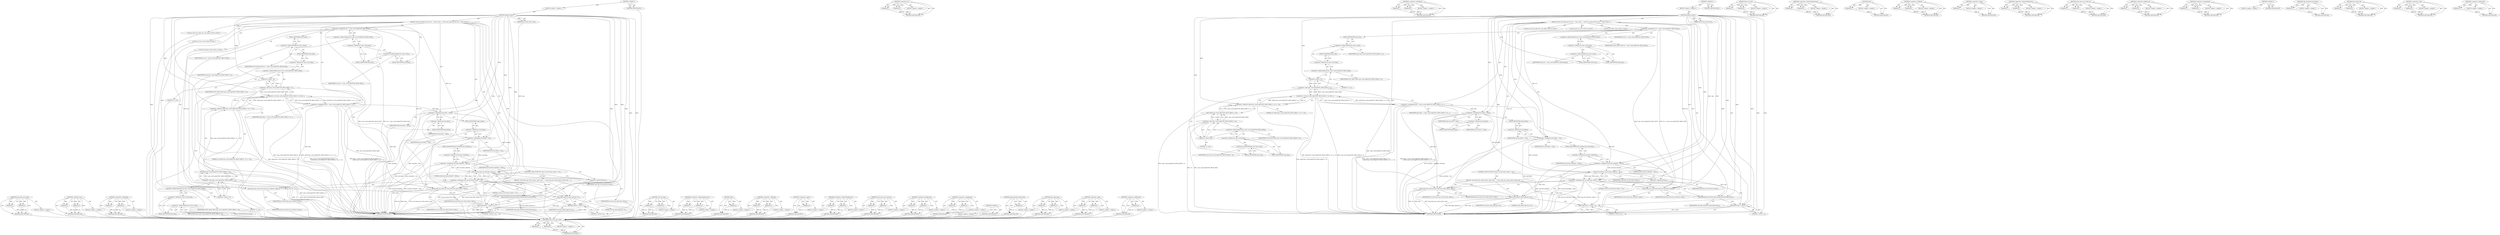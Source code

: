 digraph "&lt;operator&gt;.addressOf" {
vulnerable_183 [label=<(METHOD,trace_kvm_msr_write)>];
vulnerable_184 [label=<(PARAM,p1)>];
vulnerable_185 [label=<(PARAM,p2)>];
vulnerable_186 [label=<(BLOCK,&lt;empty&gt;,&lt;empty&gt;)>];
vulnerable_187 [label=<(METHOD_RETURN,ANY)>];
vulnerable_136 [label=<(METHOD,&lt;operator&gt;.or)>];
vulnerable_137 [label=<(PARAM,p1)>];
vulnerable_138 [label=<(PARAM,p2)>];
vulnerable_139 [label=<(BLOCK,&lt;empty&gt;,&lt;empty&gt;)>];
vulnerable_140 [label=<(METHOD_RETURN,ANY)>];
vulnerable_159 [label=<(METHOD,&lt;operator&gt;.notEquals)>];
vulnerable_160 [label=<(PARAM,p1)>];
vulnerable_161 [label=<(PARAM,p2)>];
vulnerable_162 [label=<(BLOCK,&lt;empty&gt;,&lt;empty&gt;)>];
vulnerable_163 [label=<(METHOD_RETURN,ANY)>];
vulnerable_6 [label=<(METHOD,&lt;global&gt;)<SUB>1</SUB>>];
vulnerable_7 [label=<(BLOCK,&lt;empty&gt;,&lt;empty&gt;)<SUB>1</SUB>>];
vulnerable_8 [label=<(METHOD,handle_wrmsr)<SUB>1</SUB>>];
vulnerable_9 [label=<(PARAM,struct kvm_vcpu *vcpu)<SUB>1</SUB>>];
vulnerable_10 [label=<(BLOCK,{
	struct msr_data msr;
	u32 ecx = vcpu-&gt;arch.r...,{
	struct msr_data msr;
	u32 ecx = vcpu-&gt;arch.r...)<SUB>2</SUB>>];
vulnerable_11 [label="<(LOCAL,struct msr_data msr: msr_data)<SUB>3</SUB>>"];
vulnerable_12 [label="<(LOCAL,u32 ecx: u32)<SUB>4</SUB>>"];
vulnerable_13 [label=<(&lt;operator&gt;.assignment,ecx = vcpu-&gt;arch.regs[VCPU_REGS_RCX])<SUB>4</SUB>>];
vulnerable_14 [label=<(IDENTIFIER,ecx,ecx = vcpu-&gt;arch.regs[VCPU_REGS_RCX])<SUB>4</SUB>>];
vulnerable_15 [label=<(&lt;operator&gt;.indirectIndexAccess,vcpu-&gt;arch.regs[VCPU_REGS_RCX])<SUB>4</SUB>>];
vulnerable_16 [label=<(&lt;operator&gt;.fieldAccess,vcpu-&gt;arch.regs)<SUB>4</SUB>>];
vulnerable_17 [label=<(&lt;operator&gt;.indirectFieldAccess,vcpu-&gt;arch)<SUB>4</SUB>>];
vulnerable_18 [label=<(IDENTIFIER,vcpu,ecx = vcpu-&gt;arch.regs[VCPU_REGS_RCX])<SUB>4</SUB>>];
vulnerable_19 [label=<(FIELD_IDENTIFIER,arch,arch)<SUB>4</SUB>>];
vulnerable_20 [label=<(FIELD_IDENTIFIER,regs,regs)<SUB>4</SUB>>];
vulnerable_21 [label=<(IDENTIFIER,VCPU_REGS_RCX,ecx = vcpu-&gt;arch.regs[VCPU_REGS_RCX])<SUB>4</SUB>>];
vulnerable_22 [label="<(LOCAL,u64 data: u64)<SUB>5</SUB>>"];
vulnerable_23 [label=<(&lt;operator&gt;.assignment,data = (vcpu-&gt;arch.regs[VCPU_REGS_RAX] &amp; -1u)
	...)<SUB>5</SUB>>];
vulnerable_24 [label=<(IDENTIFIER,data,data = (vcpu-&gt;arch.regs[VCPU_REGS_RAX] &amp; -1u)
	...)<SUB>5</SUB>>];
vulnerable_25 [label=<(&lt;operator&gt;.or,(vcpu-&gt;arch.regs[VCPU_REGS_RAX] &amp; -1u)
 ((u6...)<SUB>5</SUB>>];
vulnerable_26 [label=<(&lt;operator&gt;.and,vcpu-&gt;arch.regs[VCPU_REGS_RAX] &amp; -1u)<SUB>5</SUB>>];
vulnerable_27 [label=<(&lt;operator&gt;.indirectIndexAccess,vcpu-&gt;arch.regs[VCPU_REGS_RAX])<SUB>5</SUB>>];
vulnerable_28 [label=<(&lt;operator&gt;.fieldAccess,vcpu-&gt;arch.regs)<SUB>5</SUB>>];
vulnerable_29 [label=<(&lt;operator&gt;.indirectFieldAccess,vcpu-&gt;arch)<SUB>5</SUB>>];
vulnerable_30 [label=<(IDENTIFIER,vcpu,vcpu-&gt;arch.regs[VCPU_REGS_RAX] &amp; -1u)<SUB>5</SUB>>];
vulnerable_31 [label=<(FIELD_IDENTIFIER,arch,arch)<SUB>5</SUB>>];
vulnerable_32 [label=<(FIELD_IDENTIFIER,regs,regs)<SUB>5</SUB>>];
vulnerable_33 [label=<(IDENTIFIER,VCPU_REGS_RAX,vcpu-&gt;arch.regs[VCPU_REGS_RAX] &amp; -1u)<SUB>5</SUB>>];
vulnerable_34 [label=<(&lt;operator&gt;.minus,-1u)<SUB>5</SUB>>];
vulnerable_35 [label=<(LITERAL,1u,-1u)<SUB>5</SUB>>];
vulnerable_36 [label=<(&lt;operator&gt;.shiftLeft,(u64)(vcpu-&gt;arch.regs[VCPU_REGS_RDX] &amp; -1u) &lt;&lt; 32)<SUB>6</SUB>>];
vulnerable_37 [label=<(u64,(u64)(vcpu-&gt;arch.regs[VCPU_REGS_RDX] &amp; -1u))<SUB>6</SUB>>];
vulnerable_38 [label=<(&lt;operator&gt;.and,vcpu-&gt;arch.regs[VCPU_REGS_RDX] &amp; -1u)<SUB>6</SUB>>];
vulnerable_39 [label=<(&lt;operator&gt;.indirectIndexAccess,vcpu-&gt;arch.regs[VCPU_REGS_RDX])<SUB>6</SUB>>];
vulnerable_40 [label=<(&lt;operator&gt;.fieldAccess,vcpu-&gt;arch.regs)<SUB>6</SUB>>];
vulnerable_41 [label=<(&lt;operator&gt;.indirectFieldAccess,vcpu-&gt;arch)<SUB>6</SUB>>];
vulnerable_42 [label=<(IDENTIFIER,vcpu,vcpu-&gt;arch.regs[VCPU_REGS_RDX] &amp; -1u)<SUB>6</SUB>>];
vulnerable_43 [label=<(FIELD_IDENTIFIER,arch,arch)<SUB>6</SUB>>];
vulnerable_44 [label=<(FIELD_IDENTIFIER,regs,regs)<SUB>6</SUB>>];
vulnerable_45 [label=<(IDENTIFIER,VCPU_REGS_RDX,vcpu-&gt;arch.regs[VCPU_REGS_RDX] &amp; -1u)<SUB>6</SUB>>];
vulnerable_46 [label=<(&lt;operator&gt;.minus,-1u)<SUB>6</SUB>>];
vulnerable_47 [label=<(LITERAL,1u,-1u)<SUB>6</SUB>>];
vulnerable_48 [label=<(LITERAL,32,(u64)(vcpu-&gt;arch.regs[VCPU_REGS_RDX] &amp; -1u) &lt;&lt; 32)<SUB>6</SUB>>];
vulnerable_49 [label=<(&lt;operator&gt;.assignment,msr.data = data)<SUB>8</SUB>>];
vulnerable_50 [label=<(&lt;operator&gt;.fieldAccess,msr.data)<SUB>8</SUB>>];
vulnerable_51 [label=<(IDENTIFIER,msr,msr.data = data)<SUB>8</SUB>>];
vulnerable_52 [label=<(FIELD_IDENTIFIER,data,data)<SUB>8</SUB>>];
vulnerable_53 [label=<(IDENTIFIER,data,msr.data = data)<SUB>8</SUB>>];
vulnerable_54 [label=<(&lt;operator&gt;.assignment,msr.index = ecx)<SUB>9</SUB>>];
vulnerable_55 [label=<(&lt;operator&gt;.fieldAccess,msr.index)<SUB>9</SUB>>];
vulnerable_56 [label=<(IDENTIFIER,msr,msr.index = ecx)<SUB>9</SUB>>];
vulnerable_57 [label=<(FIELD_IDENTIFIER,index,index)<SUB>9</SUB>>];
vulnerable_58 [label=<(IDENTIFIER,ecx,msr.index = ecx)<SUB>9</SUB>>];
vulnerable_59 [label=<(&lt;operator&gt;.assignment,msr.host_initiated = false)<SUB>10</SUB>>];
vulnerable_60 [label=<(&lt;operator&gt;.fieldAccess,msr.host_initiated)<SUB>10</SUB>>];
vulnerable_61 [label=<(IDENTIFIER,msr,msr.host_initiated = false)<SUB>10</SUB>>];
vulnerable_62 [label=<(FIELD_IDENTIFIER,host_initiated,host_initiated)<SUB>10</SUB>>];
vulnerable_63 [label=<(LITERAL,false,msr.host_initiated = false)<SUB>10</SUB>>];
vulnerable_64 [label=<(CONTROL_STRUCTURE,IF,if (vmx_set_msr(vcpu, &amp;msr) != 0))<SUB>11</SUB>>];
vulnerable_65 [label=<(&lt;operator&gt;.notEquals,vmx_set_msr(vcpu, &amp;msr) != 0)<SUB>11</SUB>>];
vulnerable_66 [label=<(vmx_set_msr,vmx_set_msr(vcpu, &amp;msr))<SUB>11</SUB>>];
vulnerable_67 [label=<(IDENTIFIER,vcpu,vmx_set_msr(vcpu, &amp;msr))<SUB>11</SUB>>];
vulnerable_68 [label=<(&lt;operator&gt;.addressOf,&amp;msr)<SUB>11</SUB>>];
vulnerable_69 [label=<(IDENTIFIER,msr,vmx_set_msr(vcpu, &amp;msr))<SUB>11</SUB>>];
vulnerable_70 [label=<(LITERAL,0,vmx_set_msr(vcpu, &amp;msr) != 0)<SUB>11</SUB>>];
vulnerable_71 [label=<(BLOCK,{
 		trace_kvm_msr_write_ex(ecx, data);
 		kvm_...,{
 		trace_kvm_msr_write_ex(ecx, data);
 		kvm_...)<SUB>11</SUB>>];
vulnerable_72 [label=<(trace_kvm_msr_write_ex,trace_kvm_msr_write_ex(ecx, data))<SUB>12</SUB>>];
vulnerable_73 [label=<(IDENTIFIER,ecx,trace_kvm_msr_write_ex(ecx, data))<SUB>12</SUB>>];
vulnerable_74 [label=<(IDENTIFIER,data,trace_kvm_msr_write_ex(ecx, data))<SUB>12</SUB>>];
vulnerable_75 [label=<(kvm_inject_gp,kvm_inject_gp(vcpu, 0))<SUB>13</SUB>>];
vulnerable_76 [label=<(IDENTIFIER,vcpu,kvm_inject_gp(vcpu, 0))<SUB>13</SUB>>];
vulnerable_77 [label=<(LITERAL,0,kvm_inject_gp(vcpu, 0))<SUB>13</SUB>>];
vulnerable_78 [label=<(RETURN,return 1;,return 1;)<SUB>14</SUB>>];
vulnerable_79 [label=<(LITERAL,1,return 1;)<SUB>14</SUB>>];
vulnerable_80 [label=<(trace_kvm_msr_write,trace_kvm_msr_write(ecx, data))<SUB>17</SUB>>];
vulnerable_81 [label=<(IDENTIFIER,ecx,trace_kvm_msr_write(ecx, data))<SUB>17</SUB>>];
vulnerable_82 [label=<(IDENTIFIER,data,trace_kvm_msr_write(ecx, data))<SUB>17</SUB>>];
vulnerable_83 [label=<(skip_emulated_instruction,skip_emulated_instruction(vcpu))<SUB>18</SUB>>];
vulnerable_84 [label=<(IDENTIFIER,vcpu,skip_emulated_instruction(vcpu))<SUB>18</SUB>>];
vulnerable_85 [label=<(RETURN,return 1;,return 1;)<SUB>19</SUB>>];
vulnerable_86 [label=<(LITERAL,1,return 1;)<SUB>19</SUB>>];
vulnerable_87 [label=<(METHOD_RETURN,int)<SUB>1</SUB>>];
vulnerable_89 [label=<(METHOD_RETURN,ANY)<SUB>1</SUB>>];
vulnerable_164 [label=<(METHOD,vmx_set_msr)>];
vulnerable_165 [label=<(PARAM,p1)>];
vulnerable_166 [label=<(PARAM,p2)>];
vulnerable_167 [label=<(BLOCK,&lt;empty&gt;,&lt;empty&gt;)>];
vulnerable_168 [label=<(METHOD_RETURN,ANY)>];
vulnerable_121 [label=<(METHOD,&lt;operator&gt;.indirectIndexAccess)>];
vulnerable_122 [label=<(PARAM,p1)>];
vulnerable_123 [label=<(PARAM,p2)>];
vulnerable_124 [label=<(BLOCK,&lt;empty&gt;,&lt;empty&gt;)>];
vulnerable_125 [label=<(METHOD_RETURN,ANY)>];
vulnerable_155 [label=<(METHOD,u64)>];
vulnerable_156 [label=<(PARAM,p1)>];
vulnerable_157 [label=<(BLOCK,&lt;empty&gt;,&lt;empty&gt;)>];
vulnerable_158 [label=<(METHOD_RETURN,ANY)>];
vulnerable_150 [label=<(METHOD,&lt;operator&gt;.shiftLeft)>];
vulnerable_151 [label=<(PARAM,p1)>];
vulnerable_152 [label=<(PARAM,p2)>];
vulnerable_153 [label=<(BLOCK,&lt;empty&gt;,&lt;empty&gt;)>];
vulnerable_154 [label=<(METHOD_RETURN,ANY)>];
vulnerable_146 [label=<(METHOD,&lt;operator&gt;.minus)>];
vulnerable_147 [label=<(PARAM,p1)>];
vulnerable_148 [label=<(BLOCK,&lt;empty&gt;,&lt;empty&gt;)>];
vulnerable_149 [label=<(METHOD_RETURN,ANY)>];
vulnerable_131 [label=<(METHOD,&lt;operator&gt;.indirectFieldAccess)>];
vulnerable_132 [label=<(PARAM,p1)>];
vulnerable_133 [label=<(PARAM,p2)>];
vulnerable_134 [label=<(BLOCK,&lt;empty&gt;,&lt;empty&gt;)>];
vulnerable_135 [label=<(METHOD_RETURN,ANY)>];
vulnerable_173 [label=<(METHOD,trace_kvm_msr_write_ex)>];
vulnerable_174 [label=<(PARAM,p1)>];
vulnerable_175 [label=<(PARAM,p2)>];
vulnerable_176 [label=<(BLOCK,&lt;empty&gt;,&lt;empty&gt;)>];
vulnerable_177 [label=<(METHOD_RETURN,ANY)>];
vulnerable_126 [label=<(METHOD,&lt;operator&gt;.fieldAccess)>];
vulnerable_127 [label=<(PARAM,p1)>];
vulnerable_128 [label=<(PARAM,p2)>];
vulnerable_129 [label=<(BLOCK,&lt;empty&gt;,&lt;empty&gt;)>];
vulnerable_130 [label=<(METHOD_RETURN,ANY)>];
vulnerable_116 [label=<(METHOD,&lt;operator&gt;.assignment)>];
vulnerable_117 [label=<(PARAM,p1)>];
vulnerable_118 [label=<(PARAM,p2)>];
vulnerable_119 [label=<(BLOCK,&lt;empty&gt;,&lt;empty&gt;)>];
vulnerable_120 [label=<(METHOD_RETURN,ANY)>];
vulnerable_110 [label=<(METHOD,&lt;global&gt;)<SUB>1</SUB>>];
vulnerable_111 [label=<(BLOCK,&lt;empty&gt;,&lt;empty&gt;)>];
vulnerable_112 [label=<(METHOD_RETURN,ANY)>];
vulnerable_188 [label=<(METHOD,skip_emulated_instruction)>];
vulnerable_189 [label=<(PARAM,p1)>];
vulnerable_190 [label=<(BLOCK,&lt;empty&gt;,&lt;empty&gt;)>];
vulnerable_191 [label=<(METHOD_RETURN,ANY)>];
vulnerable_178 [label=<(METHOD,kvm_inject_gp)>];
vulnerable_179 [label=<(PARAM,p1)>];
vulnerable_180 [label=<(PARAM,p2)>];
vulnerable_181 [label=<(BLOCK,&lt;empty&gt;,&lt;empty&gt;)>];
vulnerable_182 [label=<(METHOD_RETURN,ANY)>];
vulnerable_141 [label=<(METHOD,&lt;operator&gt;.and)>];
vulnerable_142 [label=<(PARAM,p1)>];
vulnerable_143 [label=<(PARAM,p2)>];
vulnerable_144 [label=<(BLOCK,&lt;empty&gt;,&lt;empty&gt;)>];
vulnerable_145 [label=<(METHOD_RETURN,ANY)>];
vulnerable_169 [label=<(METHOD,&lt;operator&gt;.addressOf)>];
vulnerable_170 [label=<(PARAM,p1)>];
vulnerable_171 [label=<(BLOCK,&lt;empty&gt;,&lt;empty&gt;)>];
vulnerable_172 [label=<(METHOD_RETURN,ANY)>];
fixed_183 [label=<(METHOD,trace_kvm_msr_write)>];
fixed_184 [label=<(PARAM,p1)>];
fixed_185 [label=<(PARAM,p2)>];
fixed_186 [label=<(BLOCK,&lt;empty&gt;,&lt;empty&gt;)>];
fixed_187 [label=<(METHOD_RETURN,ANY)>];
fixed_136 [label=<(METHOD,&lt;operator&gt;.or)>];
fixed_137 [label=<(PARAM,p1)>];
fixed_138 [label=<(PARAM,p2)>];
fixed_139 [label=<(BLOCK,&lt;empty&gt;,&lt;empty&gt;)>];
fixed_140 [label=<(METHOD_RETURN,ANY)>];
fixed_159 [label=<(METHOD,&lt;operator&gt;.notEquals)>];
fixed_160 [label=<(PARAM,p1)>];
fixed_161 [label=<(PARAM,p2)>];
fixed_162 [label=<(BLOCK,&lt;empty&gt;,&lt;empty&gt;)>];
fixed_163 [label=<(METHOD_RETURN,ANY)>];
fixed_6 [label=<(METHOD,&lt;global&gt;)<SUB>1</SUB>>];
fixed_7 [label=<(BLOCK,&lt;empty&gt;,&lt;empty&gt;)<SUB>1</SUB>>];
fixed_8 [label=<(METHOD,handle_wrmsr)<SUB>1</SUB>>];
fixed_9 [label=<(PARAM,struct kvm_vcpu *vcpu)<SUB>1</SUB>>];
fixed_10 [label=<(BLOCK,{
	struct msr_data msr;
	u32 ecx = vcpu-&gt;arch.r...,{
	struct msr_data msr;
	u32 ecx = vcpu-&gt;arch.r...)<SUB>2</SUB>>];
fixed_11 [label="<(LOCAL,struct msr_data msr: msr_data)<SUB>3</SUB>>"];
fixed_12 [label="<(LOCAL,u32 ecx: u32)<SUB>4</SUB>>"];
fixed_13 [label=<(&lt;operator&gt;.assignment,ecx = vcpu-&gt;arch.regs[VCPU_REGS_RCX])<SUB>4</SUB>>];
fixed_14 [label=<(IDENTIFIER,ecx,ecx = vcpu-&gt;arch.regs[VCPU_REGS_RCX])<SUB>4</SUB>>];
fixed_15 [label=<(&lt;operator&gt;.indirectIndexAccess,vcpu-&gt;arch.regs[VCPU_REGS_RCX])<SUB>4</SUB>>];
fixed_16 [label=<(&lt;operator&gt;.fieldAccess,vcpu-&gt;arch.regs)<SUB>4</SUB>>];
fixed_17 [label=<(&lt;operator&gt;.indirectFieldAccess,vcpu-&gt;arch)<SUB>4</SUB>>];
fixed_18 [label=<(IDENTIFIER,vcpu,ecx = vcpu-&gt;arch.regs[VCPU_REGS_RCX])<SUB>4</SUB>>];
fixed_19 [label=<(FIELD_IDENTIFIER,arch,arch)<SUB>4</SUB>>];
fixed_20 [label=<(FIELD_IDENTIFIER,regs,regs)<SUB>4</SUB>>];
fixed_21 [label=<(IDENTIFIER,VCPU_REGS_RCX,ecx = vcpu-&gt;arch.regs[VCPU_REGS_RCX])<SUB>4</SUB>>];
fixed_22 [label="<(LOCAL,u64 data: u64)<SUB>5</SUB>>"];
fixed_23 [label=<(&lt;operator&gt;.assignment,data = (vcpu-&gt;arch.regs[VCPU_REGS_RAX] &amp; -1u)
	...)<SUB>5</SUB>>];
fixed_24 [label=<(IDENTIFIER,data,data = (vcpu-&gt;arch.regs[VCPU_REGS_RAX] &amp; -1u)
	...)<SUB>5</SUB>>];
fixed_25 [label=<(&lt;operator&gt;.or,(vcpu-&gt;arch.regs[VCPU_REGS_RAX] &amp; -1u)
 ((u6...)<SUB>5</SUB>>];
fixed_26 [label=<(&lt;operator&gt;.and,vcpu-&gt;arch.regs[VCPU_REGS_RAX] &amp; -1u)<SUB>5</SUB>>];
fixed_27 [label=<(&lt;operator&gt;.indirectIndexAccess,vcpu-&gt;arch.regs[VCPU_REGS_RAX])<SUB>5</SUB>>];
fixed_28 [label=<(&lt;operator&gt;.fieldAccess,vcpu-&gt;arch.regs)<SUB>5</SUB>>];
fixed_29 [label=<(&lt;operator&gt;.indirectFieldAccess,vcpu-&gt;arch)<SUB>5</SUB>>];
fixed_30 [label=<(IDENTIFIER,vcpu,vcpu-&gt;arch.regs[VCPU_REGS_RAX] &amp; -1u)<SUB>5</SUB>>];
fixed_31 [label=<(FIELD_IDENTIFIER,arch,arch)<SUB>5</SUB>>];
fixed_32 [label=<(FIELD_IDENTIFIER,regs,regs)<SUB>5</SUB>>];
fixed_33 [label=<(IDENTIFIER,VCPU_REGS_RAX,vcpu-&gt;arch.regs[VCPU_REGS_RAX] &amp; -1u)<SUB>5</SUB>>];
fixed_34 [label=<(&lt;operator&gt;.minus,-1u)<SUB>5</SUB>>];
fixed_35 [label=<(LITERAL,1u,-1u)<SUB>5</SUB>>];
fixed_36 [label=<(&lt;operator&gt;.shiftLeft,(u64)(vcpu-&gt;arch.regs[VCPU_REGS_RDX] &amp; -1u) &lt;&lt; 32)<SUB>6</SUB>>];
fixed_37 [label=<(u64,(u64)(vcpu-&gt;arch.regs[VCPU_REGS_RDX] &amp; -1u))<SUB>6</SUB>>];
fixed_38 [label=<(&lt;operator&gt;.and,vcpu-&gt;arch.regs[VCPU_REGS_RDX] &amp; -1u)<SUB>6</SUB>>];
fixed_39 [label=<(&lt;operator&gt;.indirectIndexAccess,vcpu-&gt;arch.regs[VCPU_REGS_RDX])<SUB>6</SUB>>];
fixed_40 [label=<(&lt;operator&gt;.fieldAccess,vcpu-&gt;arch.regs)<SUB>6</SUB>>];
fixed_41 [label=<(&lt;operator&gt;.indirectFieldAccess,vcpu-&gt;arch)<SUB>6</SUB>>];
fixed_42 [label=<(IDENTIFIER,vcpu,vcpu-&gt;arch.regs[VCPU_REGS_RDX] &amp; -1u)<SUB>6</SUB>>];
fixed_43 [label=<(FIELD_IDENTIFIER,arch,arch)<SUB>6</SUB>>];
fixed_44 [label=<(FIELD_IDENTIFIER,regs,regs)<SUB>6</SUB>>];
fixed_45 [label=<(IDENTIFIER,VCPU_REGS_RDX,vcpu-&gt;arch.regs[VCPU_REGS_RDX] &amp; -1u)<SUB>6</SUB>>];
fixed_46 [label=<(&lt;operator&gt;.minus,-1u)<SUB>6</SUB>>];
fixed_47 [label=<(LITERAL,1u,-1u)<SUB>6</SUB>>];
fixed_48 [label=<(LITERAL,32,(u64)(vcpu-&gt;arch.regs[VCPU_REGS_RDX] &amp; -1u) &lt;&lt; 32)<SUB>6</SUB>>];
fixed_49 [label=<(&lt;operator&gt;.assignment,msr.data = data)<SUB>8</SUB>>];
fixed_50 [label=<(&lt;operator&gt;.fieldAccess,msr.data)<SUB>8</SUB>>];
fixed_51 [label=<(IDENTIFIER,msr,msr.data = data)<SUB>8</SUB>>];
fixed_52 [label=<(FIELD_IDENTIFIER,data,data)<SUB>8</SUB>>];
fixed_53 [label=<(IDENTIFIER,data,msr.data = data)<SUB>8</SUB>>];
fixed_54 [label=<(&lt;operator&gt;.assignment,msr.index = ecx)<SUB>9</SUB>>];
fixed_55 [label=<(&lt;operator&gt;.fieldAccess,msr.index)<SUB>9</SUB>>];
fixed_56 [label=<(IDENTIFIER,msr,msr.index = ecx)<SUB>9</SUB>>];
fixed_57 [label=<(FIELD_IDENTIFIER,index,index)<SUB>9</SUB>>];
fixed_58 [label=<(IDENTIFIER,ecx,msr.index = ecx)<SUB>9</SUB>>];
fixed_59 [label=<(&lt;operator&gt;.assignment,msr.host_initiated = false)<SUB>10</SUB>>];
fixed_60 [label=<(&lt;operator&gt;.fieldAccess,msr.host_initiated)<SUB>10</SUB>>];
fixed_61 [label=<(IDENTIFIER,msr,msr.host_initiated = false)<SUB>10</SUB>>];
fixed_62 [label=<(FIELD_IDENTIFIER,host_initiated,host_initiated)<SUB>10</SUB>>];
fixed_63 [label=<(LITERAL,false,msr.host_initiated = false)<SUB>10</SUB>>];
fixed_64 [label=<(CONTROL_STRUCTURE,IF,if (kvm_set_msr(vcpu, &amp;msr) != 0))<SUB>11</SUB>>];
fixed_65 [label=<(&lt;operator&gt;.notEquals,kvm_set_msr(vcpu, &amp;msr) != 0)<SUB>11</SUB>>];
fixed_66 [label=<(kvm_set_msr,kvm_set_msr(vcpu, &amp;msr))<SUB>11</SUB>>];
fixed_67 [label=<(IDENTIFIER,vcpu,kvm_set_msr(vcpu, &amp;msr))<SUB>11</SUB>>];
fixed_68 [label=<(&lt;operator&gt;.addressOf,&amp;msr)<SUB>11</SUB>>];
fixed_69 [label=<(IDENTIFIER,msr,kvm_set_msr(vcpu, &amp;msr))<SUB>11</SUB>>];
fixed_70 [label=<(LITERAL,0,kvm_set_msr(vcpu, &amp;msr) != 0)<SUB>11</SUB>>];
fixed_71 [label=<(BLOCK,{
 		trace_kvm_msr_write_ex(ecx, data);
 		kvm_...,{
 		trace_kvm_msr_write_ex(ecx, data);
 		kvm_...)<SUB>11</SUB>>];
fixed_72 [label=<(trace_kvm_msr_write_ex,trace_kvm_msr_write_ex(ecx, data))<SUB>12</SUB>>];
fixed_73 [label=<(IDENTIFIER,ecx,trace_kvm_msr_write_ex(ecx, data))<SUB>12</SUB>>];
fixed_74 [label=<(IDENTIFIER,data,trace_kvm_msr_write_ex(ecx, data))<SUB>12</SUB>>];
fixed_75 [label=<(kvm_inject_gp,kvm_inject_gp(vcpu, 0))<SUB>13</SUB>>];
fixed_76 [label=<(IDENTIFIER,vcpu,kvm_inject_gp(vcpu, 0))<SUB>13</SUB>>];
fixed_77 [label=<(LITERAL,0,kvm_inject_gp(vcpu, 0))<SUB>13</SUB>>];
fixed_78 [label=<(RETURN,return 1;,return 1;)<SUB>14</SUB>>];
fixed_79 [label=<(LITERAL,1,return 1;)<SUB>14</SUB>>];
fixed_80 [label=<(trace_kvm_msr_write,trace_kvm_msr_write(ecx, data))<SUB>17</SUB>>];
fixed_81 [label=<(IDENTIFIER,ecx,trace_kvm_msr_write(ecx, data))<SUB>17</SUB>>];
fixed_82 [label=<(IDENTIFIER,data,trace_kvm_msr_write(ecx, data))<SUB>17</SUB>>];
fixed_83 [label=<(skip_emulated_instruction,skip_emulated_instruction(vcpu))<SUB>18</SUB>>];
fixed_84 [label=<(IDENTIFIER,vcpu,skip_emulated_instruction(vcpu))<SUB>18</SUB>>];
fixed_85 [label=<(RETURN,return 1;,return 1;)<SUB>19</SUB>>];
fixed_86 [label=<(LITERAL,1,return 1;)<SUB>19</SUB>>];
fixed_87 [label=<(METHOD_RETURN,int)<SUB>1</SUB>>];
fixed_89 [label=<(METHOD_RETURN,ANY)<SUB>1</SUB>>];
fixed_164 [label=<(METHOD,kvm_set_msr)>];
fixed_165 [label=<(PARAM,p1)>];
fixed_166 [label=<(PARAM,p2)>];
fixed_167 [label=<(BLOCK,&lt;empty&gt;,&lt;empty&gt;)>];
fixed_168 [label=<(METHOD_RETURN,ANY)>];
fixed_121 [label=<(METHOD,&lt;operator&gt;.indirectIndexAccess)>];
fixed_122 [label=<(PARAM,p1)>];
fixed_123 [label=<(PARAM,p2)>];
fixed_124 [label=<(BLOCK,&lt;empty&gt;,&lt;empty&gt;)>];
fixed_125 [label=<(METHOD_RETURN,ANY)>];
fixed_155 [label=<(METHOD,u64)>];
fixed_156 [label=<(PARAM,p1)>];
fixed_157 [label=<(BLOCK,&lt;empty&gt;,&lt;empty&gt;)>];
fixed_158 [label=<(METHOD_RETURN,ANY)>];
fixed_150 [label=<(METHOD,&lt;operator&gt;.shiftLeft)>];
fixed_151 [label=<(PARAM,p1)>];
fixed_152 [label=<(PARAM,p2)>];
fixed_153 [label=<(BLOCK,&lt;empty&gt;,&lt;empty&gt;)>];
fixed_154 [label=<(METHOD_RETURN,ANY)>];
fixed_146 [label=<(METHOD,&lt;operator&gt;.minus)>];
fixed_147 [label=<(PARAM,p1)>];
fixed_148 [label=<(BLOCK,&lt;empty&gt;,&lt;empty&gt;)>];
fixed_149 [label=<(METHOD_RETURN,ANY)>];
fixed_131 [label=<(METHOD,&lt;operator&gt;.indirectFieldAccess)>];
fixed_132 [label=<(PARAM,p1)>];
fixed_133 [label=<(PARAM,p2)>];
fixed_134 [label=<(BLOCK,&lt;empty&gt;,&lt;empty&gt;)>];
fixed_135 [label=<(METHOD_RETURN,ANY)>];
fixed_173 [label=<(METHOD,trace_kvm_msr_write_ex)>];
fixed_174 [label=<(PARAM,p1)>];
fixed_175 [label=<(PARAM,p2)>];
fixed_176 [label=<(BLOCK,&lt;empty&gt;,&lt;empty&gt;)>];
fixed_177 [label=<(METHOD_RETURN,ANY)>];
fixed_126 [label=<(METHOD,&lt;operator&gt;.fieldAccess)>];
fixed_127 [label=<(PARAM,p1)>];
fixed_128 [label=<(PARAM,p2)>];
fixed_129 [label=<(BLOCK,&lt;empty&gt;,&lt;empty&gt;)>];
fixed_130 [label=<(METHOD_RETURN,ANY)>];
fixed_116 [label=<(METHOD,&lt;operator&gt;.assignment)>];
fixed_117 [label=<(PARAM,p1)>];
fixed_118 [label=<(PARAM,p2)>];
fixed_119 [label=<(BLOCK,&lt;empty&gt;,&lt;empty&gt;)>];
fixed_120 [label=<(METHOD_RETURN,ANY)>];
fixed_110 [label=<(METHOD,&lt;global&gt;)<SUB>1</SUB>>];
fixed_111 [label=<(BLOCK,&lt;empty&gt;,&lt;empty&gt;)>];
fixed_112 [label=<(METHOD_RETURN,ANY)>];
fixed_188 [label=<(METHOD,skip_emulated_instruction)>];
fixed_189 [label=<(PARAM,p1)>];
fixed_190 [label=<(BLOCK,&lt;empty&gt;,&lt;empty&gt;)>];
fixed_191 [label=<(METHOD_RETURN,ANY)>];
fixed_178 [label=<(METHOD,kvm_inject_gp)>];
fixed_179 [label=<(PARAM,p1)>];
fixed_180 [label=<(PARAM,p2)>];
fixed_181 [label=<(BLOCK,&lt;empty&gt;,&lt;empty&gt;)>];
fixed_182 [label=<(METHOD_RETURN,ANY)>];
fixed_141 [label=<(METHOD,&lt;operator&gt;.and)>];
fixed_142 [label=<(PARAM,p1)>];
fixed_143 [label=<(PARAM,p2)>];
fixed_144 [label=<(BLOCK,&lt;empty&gt;,&lt;empty&gt;)>];
fixed_145 [label=<(METHOD_RETURN,ANY)>];
fixed_169 [label=<(METHOD,&lt;operator&gt;.addressOf)>];
fixed_170 [label=<(PARAM,p1)>];
fixed_171 [label=<(BLOCK,&lt;empty&gt;,&lt;empty&gt;)>];
fixed_172 [label=<(METHOD_RETURN,ANY)>];
vulnerable_183 -> vulnerable_184  [key=0, label="AST: "];
vulnerable_183 -> vulnerable_184  [key=1, label="DDG: "];
vulnerable_183 -> vulnerable_186  [key=0, label="AST: "];
vulnerable_183 -> vulnerable_185  [key=0, label="AST: "];
vulnerable_183 -> vulnerable_185  [key=1, label="DDG: "];
vulnerable_183 -> vulnerable_187  [key=0, label="AST: "];
vulnerable_183 -> vulnerable_187  [key=1, label="CFG: "];
vulnerable_184 -> vulnerable_187  [key=0, label="DDG: p1"];
vulnerable_185 -> vulnerable_187  [key=0, label="DDG: p2"];
vulnerable_186 -> fixed_183  [key=0];
vulnerable_187 -> fixed_183  [key=0];
vulnerable_136 -> vulnerable_137  [key=0, label="AST: "];
vulnerable_136 -> vulnerable_137  [key=1, label="DDG: "];
vulnerable_136 -> vulnerable_139  [key=0, label="AST: "];
vulnerable_136 -> vulnerable_138  [key=0, label="AST: "];
vulnerable_136 -> vulnerable_138  [key=1, label="DDG: "];
vulnerable_136 -> vulnerable_140  [key=0, label="AST: "];
vulnerable_136 -> vulnerable_140  [key=1, label="CFG: "];
vulnerable_137 -> vulnerable_140  [key=0, label="DDG: p1"];
vulnerable_138 -> vulnerable_140  [key=0, label="DDG: p2"];
vulnerable_139 -> fixed_183  [key=0];
vulnerable_140 -> fixed_183  [key=0];
vulnerable_159 -> vulnerable_160  [key=0, label="AST: "];
vulnerable_159 -> vulnerable_160  [key=1, label="DDG: "];
vulnerable_159 -> vulnerable_162  [key=0, label="AST: "];
vulnerable_159 -> vulnerable_161  [key=0, label="AST: "];
vulnerable_159 -> vulnerable_161  [key=1, label="DDG: "];
vulnerable_159 -> vulnerable_163  [key=0, label="AST: "];
vulnerable_159 -> vulnerable_163  [key=1, label="CFG: "];
vulnerable_160 -> vulnerable_163  [key=0, label="DDG: p1"];
vulnerable_161 -> vulnerable_163  [key=0, label="DDG: p2"];
vulnerable_162 -> fixed_183  [key=0];
vulnerable_163 -> fixed_183  [key=0];
vulnerable_6 -> vulnerable_7  [key=0, label="AST: "];
vulnerable_6 -> vulnerable_89  [key=0, label="AST: "];
vulnerable_6 -> vulnerable_89  [key=1, label="CFG: "];
vulnerable_7 -> vulnerable_8  [key=0, label="AST: "];
vulnerable_8 -> vulnerable_9  [key=0, label="AST: "];
vulnerable_8 -> vulnerable_9  [key=1, label="DDG: "];
vulnerable_8 -> vulnerable_10  [key=0, label="AST: "];
vulnerable_8 -> vulnerable_87  [key=0, label="AST: "];
vulnerable_8 -> vulnerable_19  [key=0, label="CFG: "];
vulnerable_8 -> vulnerable_49  [key=0, label="DDG: "];
vulnerable_8 -> vulnerable_54  [key=0, label="DDG: "];
vulnerable_8 -> vulnerable_59  [key=0, label="DDG: "];
vulnerable_8 -> vulnerable_85  [key=0, label="DDG: "];
vulnerable_8 -> vulnerable_80  [key=0, label="DDG: "];
vulnerable_8 -> vulnerable_83  [key=0, label="DDG: "];
vulnerable_8 -> vulnerable_86  [key=0, label="DDG: "];
vulnerable_8 -> vulnerable_65  [key=0, label="DDG: "];
vulnerable_8 -> vulnerable_78  [key=0, label="DDG: "];
vulnerable_8 -> vulnerable_36  [key=0, label="DDG: "];
vulnerable_8 -> vulnerable_66  [key=0, label="DDG: "];
vulnerable_8 -> vulnerable_72  [key=0, label="DDG: "];
vulnerable_8 -> vulnerable_75  [key=0, label="DDG: "];
vulnerable_8 -> vulnerable_79  [key=0, label="DDG: "];
vulnerable_8 -> vulnerable_34  [key=0, label="DDG: "];
vulnerable_8 -> vulnerable_46  [key=0, label="DDG: "];
vulnerable_9 -> vulnerable_66  [key=0, label="DDG: vcpu"];
vulnerable_10 -> vulnerable_11  [key=0, label="AST: "];
vulnerable_10 -> vulnerable_12  [key=0, label="AST: "];
vulnerable_10 -> vulnerable_13  [key=0, label="AST: "];
vulnerable_10 -> vulnerable_22  [key=0, label="AST: "];
vulnerable_10 -> vulnerable_23  [key=0, label="AST: "];
vulnerable_10 -> vulnerable_49  [key=0, label="AST: "];
vulnerable_10 -> vulnerable_54  [key=0, label="AST: "];
vulnerable_10 -> vulnerable_59  [key=0, label="AST: "];
vulnerable_10 -> vulnerable_64  [key=0, label="AST: "];
vulnerable_10 -> vulnerable_80  [key=0, label="AST: "];
vulnerable_10 -> vulnerable_83  [key=0, label="AST: "];
vulnerable_10 -> vulnerable_85  [key=0, label="AST: "];
vulnerable_11 -> fixed_183  [key=0];
vulnerable_12 -> fixed_183  [key=0];
vulnerable_13 -> vulnerable_14  [key=0, label="AST: "];
vulnerable_13 -> vulnerable_15  [key=0, label="AST: "];
vulnerable_13 -> vulnerable_31  [key=0, label="CFG: "];
vulnerable_13 -> vulnerable_87  [key=0, label="DDG: vcpu-&gt;arch.regs[VCPU_REGS_RCX]"];
vulnerable_13 -> vulnerable_87  [key=1, label="DDG: ecx = vcpu-&gt;arch.regs[VCPU_REGS_RCX]"];
vulnerable_13 -> vulnerable_54  [key=0, label="DDG: ecx"];
vulnerable_13 -> vulnerable_80  [key=0, label="DDG: ecx"];
vulnerable_13 -> vulnerable_72  [key=0, label="DDG: ecx"];
vulnerable_14 -> fixed_183  [key=0];
vulnerable_15 -> vulnerable_16  [key=0, label="AST: "];
vulnerable_15 -> vulnerable_21  [key=0, label="AST: "];
vulnerable_15 -> vulnerable_13  [key=0, label="CFG: "];
vulnerable_16 -> vulnerable_17  [key=0, label="AST: "];
vulnerable_16 -> vulnerable_20  [key=0, label="AST: "];
vulnerable_16 -> vulnerable_15  [key=0, label="CFG: "];
vulnerable_17 -> vulnerable_18  [key=0, label="AST: "];
vulnerable_17 -> vulnerable_19  [key=0, label="AST: "];
vulnerable_17 -> vulnerable_20  [key=0, label="CFG: "];
vulnerable_18 -> fixed_183  [key=0];
vulnerable_19 -> vulnerable_17  [key=0, label="CFG: "];
vulnerable_20 -> vulnerable_16  [key=0, label="CFG: "];
vulnerable_21 -> fixed_183  [key=0];
vulnerable_22 -> fixed_183  [key=0];
vulnerable_23 -> vulnerable_24  [key=0, label="AST: "];
vulnerable_23 -> vulnerable_25  [key=0, label="AST: "];
vulnerable_23 -> vulnerable_52  [key=0, label="CFG: "];
vulnerable_23 -> vulnerable_87  [key=0, label="DDG: (vcpu-&gt;arch.regs[VCPU_REGS_RAX] &amp; -1u)
		| ((u64)(vcpu-&gt;arch.regs[VCPU_REGS_RDX] &amp; -1u) &lt;&lt; 32)"];
vulnerable_23 -> vulnerable_87  [key=1, label="DDG: data = (vcpu-&gt;arch.regs[VCPU_REGS_RAX] &amp; -1u)
		| ((u64)(vcpu-&gt;arch.regs[VCPU_REGS_RDX] &amp; -1u) &lt;&lt; 32)"];
vulnerable_23 -> vulnerable_49  [key=0, label="DDG: data"];
vulnerable_23 -> vulnerable_80  [key=0, label="DDG: data"];
vulnerable_23 -> vulnerable_72  [key=0, label="DDG: data"];
vulnerable_24 -> fixed_183  [key=0];
vulnerable_25 -> vulnerable_26  [key=0, label="AST: "];
vulnerable_25 -> vulnerable_36  [key=0, label="AST: "];
vulnerable_25 -> vulnerable_23  [key=0, label="CFG: "];
vulnerable_25 -> vulnerable_23  [key=1, label="DDG: vcpu-&gt;arch.regs[VCPU_REGS_RAX] &amp; -1u"];
vulnerable_25 -> vulnerable_23  [key=2, label="DDG: (u64)(vcpu-&gt;arch.regs[VCPU_REGS_RDX] &amp; -1u) &lt;&lt; 32"];
vulnerable_25 -> vulnerable_87  [key=0, label="DDG: vcpu-&gt;arch.regs[VCPU_REGS_RAX] &amp; -1u"];
vulnerable_25 -> vulnerable_87  [key=1, label="DDG: (u64)(vcpu-&gt;arch.regs[VCPU_REGS_RDX] &amp; -1u) &lt;&lt; 32"];
vulnerable_26 -> vulnerable_27  [key=0, label="AST: "];
vulnerable_26 -> vulnerable_34  [key=0, label="AST: "];
vulnerable_26 -> vulnerable_43  [key=0, label="CFG: "];
vulnerable_26 -> vulnerable_87  [key=0, label="DDG: vcpu-&gt;arch.regs[VCPU_REGS_RAX]"];
vulnerable_26 -> vulnerable_25  [key=0, label="DDG: vcpu-&gt;arch.regs[VCPU_REGS_RAX]"];
vulnerable_26 -> vulnerable_25  [key=1, label="DDG: -1u"];
vulnerable_27 -> vulnerable_28  [key=0, label="AST: "];
vulnerable_27 -> vulnerable_33  [key=0, label="AST: "];
vulnerable_27 -> vulnerable_34  [key=0, label="CFG: "];
vulnerable_28 -> vulnerable_29  [key=0, label="AST: "];
vulnerable_28 -> vulnerable_32  [key=0, label="AST: "];
vulnerable_28 -> vulnerable_27  [key=0, label="CFG: "];
vulnerable_29 -> vulnerable_30  [key=0, label="AST: "];
vulnerable_29 -> vulnerable_31  [key=0, label="AST: "];
vulnerable_29 -> vulnerable_32  [key=0, label="CFG: "];
vulnerable_30 -> fixed_183  [key=0];
vulnerable_31 -> vulnerable_29  [key=0, label="CFG: "];
vulnerable_32 -> vulnerable_28  [key=0, label="CFG: "];
vulnerable_33 -> fixed_183  [key=0];
vulnerable_34 -> vulnerable_35  [key=0, label="AST: "];
vulnerable_34 -> vulnerable_26  [key=0, label="CFG: "];
vulnerable_34 -> vulnerable_26  [key=1, label="DDG: 1u"];
vulnerable_35 -> fixed_183  [key=0];
vulnerable_36 -> vulnerable_37  [key=0, label="AST: "];
vulnerable_36 -> vulnerable_48  [key=0, label="AST: "];
vulnerable_36 -> vulnerable_25  [key=0, label="CFG: "];
vulnerable_36 -> vulnerable_25  [key=1, label="DDG: (u64)(vcpu-&gt;arch.regs[VCPU_REGS_RDX] &amp; -1u)"];
vulnerable_36 -> vulnerable_25  [key=2, label="DDG: 32"];
vulnerable_36 -> vulnerable_87  [key=0, label="DDG: (u64)(vcpu-&gt;arch.regs[VCPU_REGS_RDX] &amp; -1u)"];
vulnerable_37 -> vulnerable_38  [key=0, label="AST: "];
vulnerable_37 -> vulnerable_36  [key=0, label="CFG: "];
vulnerable_37 -> vulnerable_36  [key=1, label="DDG: vcpu-&gt;arch.regs[VCPU_REGS_RDX] &amp; -1u"];
vulnerable_37 -> vulnerable_87  [key=0, label="DDG: vcpu-&gt;arch.regs[VCPU_REGS_RDX] &amp; -1u"];
vulnerable_38 -> vulnerable_39  [key=0, label="AST: "];
vulnerable_38 -> vulnerable_46  [key=0, label="AST: "];
vulnerable_38 -> vulnerable_37  [key=0, label="CFG: "];
vulnerable_38 -> vulnerable_37  [key=1, label="DDG: vcpu-&gt;arch.regs[VCPU_REGS_RDX]"];
vulnerable_38 -> vulnerable_37  [key=2, label="DDG: -1u"];
vulnerable_38 -> vulnerable_87  [key=0, label="DDG: vcpu-&gt;arch.regs[VCPU_REGS_RDX]"];
vulnerable_38 -> vulnerable_87  [key=1, label="DDG: -1u"];
vulnerable_39 -> vulnerable_40  [key=0, label="AST: "];
vulnerable_39 -> vulnerable_45  [key=0, label="AST: "];
vulnerable_39 -> vulnerable_46  [key=0, label="CFG: "];
vulnerable_40 -> vulnerable_41  [key=0, label="AST: "];
vulnerable_40 -> vulnerable_44  [key=0, label="AST: "];
vulnerable_40 -> vulnerable_39  [key=0, label="CFG: "];
vulnerable_41 -> vulnerable_42  [key=0, label="AST: "];
vulnerable_41 -> vulnerable_43  [key=0, label="AST: "];
vulnerable_41 -> vulnerable_44  [key=0, label="CFG: "];
vulnerable_42 -> fixed_183  [key=0];
vulnerable_43 -> vulnerable_41  [key=0, label="CFG: "];
vulnerable_44 -> vulnerable_40  [key=0, label="CFG: "];
vulnerable_45 -> fixed_183  [key=0];
vulnerable_46 -> vulnerable_47  [key=0, label="AST: "];
vulnerable_46 -> vulnerable_38  [key=0, label="CFG: "];
vulnerable_46 -> vulnerable_38  [key=1, label="DDG: 1u"];
vulnerable_47 -> fixed_183  [key=0];
vulnerable_48 -> fixed_183  [key=0];
vulnerable_49 -> vulnerable_50  [key=0, label="AST: "];
vulnerable_49 -> vulnerable_53  [key=0, label="AST: "];
vulnerable_49 -> vulnerable_57  [key=0, label="CFG: "];
vulnerable_49 -> vulnerable_87  [key=0, label="DDG: msr.data"];
vulnerable_49 -> vulnerable_87  [key=1, label="DDG: msr.data = data"];
vulnerable_49 -> vulnerable_66  [key=0, label="DDG: msr.data"];
vulnerable_50 -> vulnerable_51  [key=0, label="AST: "];
vulnerable_50 -> vulnerable_52  [key=0, label="AST: "];
vulnerable_50 -> vulnerable_49  [key=0, label="CFG: "];
vulnerable_51 -> fixed_183  [key=0];
vulnerable_52 -> vulnerable_50  [key=0, label="CFG: "];
vulnerable_53 -> fixed_183  [key=0];
vulnerable_54 -> vulnerable_55  [key=0, label="AST: "];
vulnerable_54 -> vulnerable_58  [key=0, label="AST: "];
vulnerable_54 -> vulnerable_62  [key=0, label="CFG: "];
vulnerable_54 -> vulnerable_87  [key=0, label="DDG: msr.index"];
vulnerable_54 -> vulnerable_87  [key=1, label="DDG: msr.index = ecx"];
vulnerable_54 -> vulnerable_66  [key=0, label="DDG: msr.index"];
vulnerable_55 -> vulnerable_56  [key=0, label="AST: "];
vulnerable_55 -> vulnerable_57  [key=0, label="AST: "];
vulnerable_55 -> vulnerable_54  [key=0, label="CFG: "];
vulnerable_56 -> fixed_183  [key=0];
vulnerable_57 -> vulnerable_55  [key=0, label="CFG: "];
vulnerable_58 -> fixed_183  [key=0];
vulnerable_59 -> vulnerable_60  [key=0, label="AST: "];
vulnerable_59 -> vulnerable_63  [key=0, label="AST: "];
vulnerable_59 -> vulnerable_68  [key=0, label="CFG: "];
vulnerable_59 -> vulnerable_87  [key=0, label="DDG: msr.host_initiated"];
vulnerable_59 -> vulnerable_87  [key=1, label="DDG: msr.host_initiated = false"];
vulnerable_59 -> vulnerable_66  [key=0, label="DDG: msr.host_initiated"];
vulnerable_60 -> vulnerable_61  [key=0, label="AST: "];
vulnerable_60 -> vulnerable_62  [key=0, label="AST: "];
vulnerable_60 -> vulnerable_59  [key=0, label="CFG: "];
vulnerable_61 -> fixed_183  [key=0];
vulnerable_62 -> vulnerable_60  [key=0, label="CFG: "];
vulnerable_63 -> fixed_183  [key=0];
vulnerable_64 -> vulnerable_65  [key=0, label="AST: "];
vulnerable_64 -> vulnerable_71  [key=0, label="AST: "];
vulnerable_65 -> vulnerable_66  [key=0, label="AST: "];
vulnerable_65 -> vulnerable_70  [key=0, label="AST: "];
vulnerable_65 -> vulnerable_72  [key=0, label="CFG: "];
vulnerable_65 -> vulnerable_72  [key=1, label="CDG: "];
vulnerable_65 -> vulnerable_80  [key=0, label="CFG: "];
vulnerable_65 -> vulnerable_80  [key=1, label="CDG: "];
vulnerable_65 -> vulnerable_87  [key=0, label="DDG: vmx_set_msr(vcpu, &amp;msr)"];
vulnerable_65 -> vulnerable_87  [key=1, label="DDG: vmx_set_msr(vcpu, &amp;msr) != 0"];
vulnerable_65 -> vulnerable_83  [key=0, label="CDG: "];
vulnerable_65 -> vulnerable_75  [key=0, label="CDG: "];
vulnerable_65 -> vulnerable_85  [key=0, label="CDG: "];
vulnerable_65 -> vulnerable_78  [key=0, label="CDG: "];
vulnerable_66 -> vulnerable_67  [key=0, label="AST: "];
vulnerable_66 -> vulnerable_68  [key=0, label="AST: "];
vulnerable_66 -> vulnerable_65  [key=0, label="CFG: "];
vulnerable_66 -> vulnerable_65  [key=1, label="DDG: vcpu"];
vulnerable_66 -> vulnerable_65  [key=2, label="DDG: &amp;msr"];
vulnerable_66 -> vulnerable_87  [key=0, label="DDG: &amp;msr"];
vulnerable_66 -> vulnerable_83  [key=0, label="DDG: vcpu"];
vulnerable_66 -> vulnerable_75  [key=0, label="DDG: vcpu"];
vulnerable_67 -> fixed_183  [key=0];
vulnerable_68 -> vulnerable_69  [key=0, label="AST: "];
vulnerable_68 -> vulnerable_66  [key=0, label="CFG: "];
vulnerable_69 -> fixed_183  [key=0];
vulnerable_70 -> fixed_183  [key=0];
vulnerable_71 -> vulnerable_72  [key=0, label="AST: "];
vulnerable_71 -> vulnerable_75  [key=0, label="AST: "];
vulnerable_71 -> vulnerable_78  [key=0, label="AST: "];
vulnerable_72 -> vulnerable_73  [key=0, label="AST: "];
vulnerable_72 -> vulnerable_74  [key=0, label="AST: "];
vulnerable_72 -> vulnerable_75  [key=0, label="CFG: "];
vulnerable_72 -> vulnerable_87  [key=0, label="DDG: ecx"];
vulnerable_72 -> vulnerable_87  [key=1, label="DDG: data"];
vulnerable_72 -> vulnerable_87  [key=2, label="DDG: trace_kvm_msr_write_ex(ecx, data)"];
vulnerable_73 -> fixed_183  [key=0];
vulnerable_74 -> fixed_183  [key=0];
vulnerable_75 -> vulnerable_76  [key=0, label="AST: "];
vulnerable_75 -> vulnerable_77  [key=0, label="AST: "];
vulnerable_75 -> vulnerable_78  [key=0, label="CFG: "];
vulnerable_75 -> vulnerable_87  [key=0, label="DDG: vcpu"];
vulnerable_75 -> vulnerable_87  [key=1, label="DDG: kvm_inject_gp(vcpu, 0)"];
vulnerable_76 -> fixed_183  [key=0];
vulnerable_77 -> fixed_183  [key=0];
vulnerable_78 -> vulnerable_79  [key=0, label="AST: "];
vulnerable_78 -> vulnerable_87  [key=0, label="CFG: "];
vulnerable_78 -> vulnerable_87  [key=1, label="DDG: &lt;RET&gt;"];
vulnerable_79 -> vulnerable_78  [key=0, label="DDG: 1"];
vulnerable_80 -> vulnerable_81  [key=0, label="AST: "];
vulnerable_80 -> vulnerable_82  [key=0, label="AST: "];
vulnerable_80 -> vulnerable_83  [key=0, label="CFG: "];
vulnerable_81 -> fixed_183  [key=0];
vulnerable_82 -> fixed_183  [key=0];
vulnerable_83 -> vulnerable_84  [key=0, label="AST: "];
vulnerable_83 -> vulnerable_85  [key=0, label="CFG: "];
vulnerable_84 -> fixed_183  [key=0];
vulnerable_85 -> vulnerable_86  [key=0, label="AST: "];
vulnerable_85 -> vulnerable_87  [key=0, label="CFG: "];
vulnerable_85 -> vulnerable_87  [key=1, label="DDG: &lt;RET&gt;"];
vulnerable_86 -> vulnerable_85  [key=0, label="DDG: 1"];
vulnerable_87 -> fixed_183  [key=0];
vulnerable_89 -> fixed_183  [key=0];
vulnerable_164 -> vulnerable_165  [key=0, label="AST: "];
vulnerable_164 -> vulnerable_165  [key=1, label="DDG: "];
vulnerable_164 -> vulnerable_167  [key=0, label="AST: "];
vulnerable_164 -> vulnerable_166  [key=0, label="AST: "];
vulnerable_164 -> vulnerable_166  [key=1, label="DDG: "];
vulnerable_164 -> vulnerable_168  [key=0, label="AST: "];
vulnerable_164 -> vulnerable_168  [key=1, label="CFG: "];
vulnerable_165 -> vulnerable_168  [key=0, label="DDG: p1"];
vulnerable_166 -> vulnerable_168  [key=0, label="DDG: p2"];
vulnerable_167 -> fixed_183  [key=0];
vulnerable_168 -> fixed_183  [key=0];
vulnerable_121 -> vulnerable_122  [key=0, label="AST: "];
vulnerable_121 -> vulnerable_122  [key=1, label="DDG: "];
vulnerable_121 -> vulnerable_124  [key=0, label="AST: "];
vulnerable_121 -> vulnerable_123  [key=0, label="AST: "];
vulnerable_121 -> vulnerable_123  [key=1, label="DDG: "];
vulnerable_121 -> vulnerable_125  [key=0, label="AST: "];
vulnerable_121 -> vulnerable_125  [key=1, label="CFG: "];
vulnerable_122 -> vulnerable_125  [key=0, label="DDG: p1"];
vulnerable_123 -> vulnerable_125  [key=0, label="DDG: p2"];
vulnerable_124 -> fixed_183  [key=0];
vulnerable_125 -> fixed_183  [key=0];
vulnerable_155 -> vulnerable_156  [key=0, label="AST: "];
vulnerable_155 -> vulnerable_156  [key=1, label="DDG: "];
vulnerable_155 -> vulnerable_157  [key=0, label="AST: "];
vulnerable_155 -> vulnerable_158  [key=0, label="AST: "];
vulnerable_155 -> vulnerable_158  [key=1, label="CFG: "];
vulnerable_156 -> vulnerable_158  [key=0, label="DDG: p1"];
vulnerable_157 -> fixed_183  [key=0];
vulnerable_158 -> fixed_183  [key=0];
vulnerable_150 -> vulnerable_151  [key=0, label="AST: "];
vulnerable_150 -> vulnerable_151  [key=1, label="DDG: "];
vulnerable_150 -> vulnerable_153  [key=0, label="AST: "];
vulnerable_150 -> vulnerable_152  [key=0, label="AST: "];
vulnerable_150 -> vulnerable_152  [key=1, label="DDG: "];
vulnerable_150 -> vulnerable_154  [key=0, label="AST: "];
vulnerable_150 -> vulnerable_154  [key=1, label="CFG: "];
vulnerable_151 -> vulnerable_154  [key=0, label="DDG: p1"];
vulnerable_152 -> vulnerable_154  [key=0, label="DDG: p2"];
vulnerable_153 -> fixed_183  [key=0];
vulnerable_154 -> fixed_183  [key=0];
vulnerable_146 -> vulnerable_147  [key=0, label="AST: "];
vulnerable_146 -> vulnerable_147  [key=1, label="DDG: "];
vulnerable_146 -> vulnerable_148  [key=0, label="AST: "];
vulnerable_146 -> vulnerable_149  [key=0, label="AST: "];
vulnerable_146 -> vulnerable_149  [key=1, label="CFG: "];
vulnerable_147 -> vulnerable_149  [key=0, label="DDG: p1"];
vulnerable_148 -> fixed_183  [key=0];
vulnerable_149 -> fixed_183  [key=0];
vulnerable_131 -> vulnerable_132  [key=0, label="AST: "];
vulnerable_131 -> vulnerable_132  [key=1, label="DDG: "];
vulnerable_131 -> vulnerable_134  [key=0, label="AST: "];
vulnerable_131 -> vulnerable_133  [key=0, label="AST: "];
vulnerable_131 -> vulnerable_133  [key=1, label="DDG: "];
vulnerable_131 -> vulnerable_135  [key=0, label="AST: "];
vulnerable_131 -> vulnerable_135  [key=1, label="CFG: "];
vulnerable_132 -> vulnerable_135  [key=0, label="DDG: p1"];
vulnerable_133 -> vulnerable_135  [key=0, label="DDG: p2"];
vulnerable_134 -> fixed_183  [key=0];
vulnerable_135 -> fixed_183  [key=0];
vulnerable_173 -> vulnerable_174  [key=0, label="AST: "];
vulnerable_173 -> vulnerable_174  [key=1, label="DDG: "];
vulnerable_173 -> vulnerable_176  [key=0, label="AST: "];
vulnerable_173 -> vulnerable_175  [key=0, label="AST: "];
vulnerable_173 -> vulnerable_175  [key=1, label="DDG: "];
vulnerable_173 -> vulnerable_177  [key=0, label="AST: "];
vulnerable_173 -> vulnerable_177  [key=1, label="CFG: "];
vulnerable_174 -> vulnerable_177  [key=0, label="DDG: p1"];
vulnerable_175 -> vulnerable_177  [key=0, label="DDG: p2"];
vulnerable_176 -> fixed_183  [key=0];
vulnerable_177 -> fixed_183  [key=0];
vulnerable_126 -> vulnerable_127  [key=0, label="AST: "];
vulnerable_126 -> vulnerable_127  [key=1, label="DDG: "];
vulnerable_126 -> vulnerable_129  [key=0, label="AST: "];
vulnerable_126 -> vulnerable_128  [key=0, label="AST: "];
vulnerable_126 -> vulnerable_128  [key=1, label="DDG: "];
vulnerable_126 -> vulnerable_130  [key=0, label="AST: "];
vulnerable_126 -> vulnerable_130  [key=1, label="CFG: "];
vulnerable_127 -> vulnerable_130  [key=0, label="DDG: p1"];
vulnerable_128 -> vulnerable_130  [key=0, label="DDG: p2"];
vulnerable_129 -> fixed_183  [key=0];
vulnerable_130 -> fixed_183  [key=0];
vulnerable_116 -> vulnerable_117  [key=0, label="AST: "];
vulnerable_116 -> vulnerable_117  [key=1, label="DDG: "];
vulnerable_116 -> vulnerable_119  [key=0, label="AST: "];
vulnerable_116 -> vulnerable_118  [key=0, label="AST: "];
vulnerable_116 -> vulnerable_118  [key=1, label="DDG: "];
vulnerable_116 -> vulnerable_120  [key=0, label="AST: "];
vulnerable_116 -> vulnerable_120  [key=1, label="CFG: "];
vulnerable_117 -> vulnerable_120  [key=0, label="DDG: p1"];
vulnerable_118 -> vulnerable_120  [key=0, label="DDG: p2"];
vulnerable_119 -> fixed_183  [key=0];
vulnerable_120 -> fixed_183  [key=0];
vulnerable_110 -> vulnerable_111  [key=0, label="AST: "];
vulnerable_110 -> vulnerable_112  [key=0, label="AST: "];
vulnerable_110 -> vulnerable_112  [key=1, label="CFG: "];
vulnerable_111 -> fixed_183  [key=0];
vulnerable_112 -> fixed_183  [key=0];
vulnerable_188 -> vulnerable_189  [key=0, label="AST: "];
vulnerable_188 -> vulnerable_189  [key=1, label="DDG: "];
vulnerable_188 -> vulnerable_190  [key=0, label="AST: "];
vulnerable_188 -> vulnerable_191  [key=0, label="AST: "];
vulnerable_188 -> vulnerable_191  [key=1, label="CFG: "];
vulnerable_189 -> vulnerable_191  [key=0, label="DDG: p1"];
vulnerable_190 -> fixed_183  [key=0];
vulnerable_191 -> fixed_183  [key=0];
vulnerable_178 -> vulnerable_179  [key=0, label="AST: "];
vulnerable_178 -> vulnerable_179  [key=1, label="DDG: "];
vulnerable_178 -> vulnerable_181  [key=0, label="AST: "];
vulnerable_178 -> vulnerable_180  [key=0, label="AST: "];
vulnerable_178 -> vulnerable_180  [key=1, label="DDG: "];
vulnerable_178 -> vulnerable_182  [key=0, label="AST: "];
vulnerable_178 -> vulnerable_182  [key=1, label="CFG: "];
vulnerable_179 -> vulnerable_182  [key=0, label="DDG: p1"];
vulnerable_180 -> vulnerable_182  [key=0, label="DDG: p2"];
vulnerable_181 -> fixed_183  [key=0];
vulnerable_182 -> fixed_183  [key=0];
vulnerable_141 -> vulnerable_142  [key=0, label="AST: "];
vulnerable_141 -> vulnerable_142  [key=1, label="DDG: "];
vulnerable_141 -> vulnerable_144  [key=0, label="AST: "];
vulnerable_141 -> vulnerable_143  [key=0, label="AST: "];
vulnerable_141 -> vulnerable_143  [key=1, label="DDG: "];
vulnerable_141 -> vulnerable_145  [key=0, label="AST: "];
vulnerable_141 -> vulnerable_145  [key=1, label="CFG: "];
vulnerable_142 -> vulnerable_145  [key=0, label="DDG: p1"];
vulnerable_143 -> vulnerable_145  [key=0, label="DDG: p2"];
vulnerable_144 -> fixed_183  [key=0];
vulnerable_145 -> fixed_183  [key=0];
vulnerable_169 -> vulnerable_170  [key=0, label="AST: "];
vulnerable_169 -> vulnerable_170  [key=1, label="DDG: "];
vulnerable_169 -> vulnerable_171  [key=0, label="AST: "];
vulnerable_169 -> vulnerable_172  [key=0, label="AST: "];
vulnerable_169 -> vulnerable_172  [key=1, label="CFG: "];
vulnerable_170 -> vulnerable_172  [key=0, label="DDG: p1"];
vulnerable_171 -> fixed_183  [key=0];
vulnerable_172 -> fixed_183  [key=0];
fixed_183 -> fixed_184  [key=0, label="AST: "];
fixed_183 -> fixed_184  [key=1, label="DDG: "];
fixed_183 -> fixed_186  [key=0, label="AST: "];
fixed_183 -> fixed_185  [key=0, label="AST: "];
fixed_183 -> fixed_185  [key=1, label="DDG: "];
fixed_183 -> fixed_187  [key=0, label="AST: "];
fixed_183 -> fixed_187  [key=1, label="CFG: "];
fixed_184 -> fixed_187  [key=0, label="DDG: p1"];
fixed_185 -> fixed_187  [key=0, label="DDG: p2"];
fixed_136 -> fixed_137  [key=0, label="AST: "];
fixed_136 -> fixed_137  [key=1, label="DDG: "];
fixed_136 -> fixed_139  [key=0, label="AST: "];
fixed_136 -> fixed_138  [key=0, label="AST: "];
fixed_136 -> fixed_138  [key=1, label="DDG: "];
fixed_136 -> fixed_140  [key=0, label="AST: "];
fixed_136 -> fixed_140  [key=1, label="CFG: "];
fixed_137 -> fixed_140  [key=0, label="DDG: p1"];
fixed_138 -> fixed_140  [key=0, label="DDG: p2"];
fixed_159 -> fixed_160  [key=0, label="AST: "];
fixed_159 -> fixed_160  [key=1, label="DDG: "];
fixed_159 -> fixed_162  [key=0, label="AST: "];
fixed_159 -> fixed_161  [key=0, label="AST: "];
fixed_159 -> fixed_161  [key=1, label="DDG: "];
fixed_159 -> fixed_163  [key=0, label="AST: "];
fixed_159 -> fixed_163  [key=1, label="CFG: "];
fixed_160 -> fixed_163  [key=0, label="DDG: p1"];
fixed_161 -> fixed_163  [key=0, label="DDG: p2"];
fixed_6 -> fixed_7  [key=0, label="AST: "];
fixed_6 -> fixed_89  [key=0, label="AST: "];
fixed_6 -> fixed_89  [key=1, label="CFG: "];
fixed_7 -> fixed_8  [key=0, label="AST: "];
fixed_8 -> fixed_9  [key=0, label="AST: "];
fixed_8 -> fixed_9  [key=1, label="DDG: "];
fixed_8 -> fixed_10  [key=0, label="AST: "];
fixed_8 -> fixed_87  [key=0, label="AST: "];
fixed_8 -> fixed_19  [key=0, label="CFG: "];
fixed_8 -> fixed_49  [key=0, label="DDG: "];
fixed_8 -> fixed_54  [key=0, label="DDG: "];
fixed_8 -> fixed_59  [key=0, label="DDG: "];
fixed_8 -> fixed_85  [key=0, label="DDG: "];
fixed_8 -> fixed_80  [key=0, label="DDG: "];
fixed_8 -> fixed_83  [key=0, label="DDG: "];
fixed_8 -> fixed_86  [key=0, label="DDG: "];
fixed_8 -> fixed_65  [key=0, label="DDG: "];
fixed_8 -> fixed_78  [key=0, label="DDG: "];
fixed_8 -> fixed_36  [key=0, label="DDG: "];
fixed_8 -> fixed_66  [key=0, label="DDG: "];
fixed_8 -> fixed_72  [key=0, label="DDG: "];
fixed_8 -> fixed_75  [key=0, label="DDG: "];
fixed_8 -> fixed_79  [key=0, label="DDG: "];
fixed_8 -> fixed_34  [key=0, label="DDG: "];
fixed_8 -> fixed_46  [key=0, label="DDG: "];
fixed_9 -> fixed_66  [key=0, label="DDG: vcpu"];
fixed_10 -> fixed_11  [key=0, label="AST: "];
fixed_10 -> fixed_12  [key=0, label="AST: "];
fixed_10 -> fixed_13  [key=0, label="AST: "];
fixed_10 -> fixed_22  [key=0, label="AST: "];
fixed_10 -> fixed_23  [key=0, label="AST: "];
fixed_10 -> fixed_49  [key=0, label="AST: "];
fixed_10 -> fixed_54  [key=0, label="AST: "];
fixed_10 -> fixed_59  [key=0, label="AST: "];
fixed_10 -> fixed_64  [key=0, label="AST: "];
fixed_10 -> fixed_80  [key=0, label="AST: "];
fixed_10 -> fixed_83  [key=0, label="AST: "];
fixed_10 -> fixed_85  [key=0, label="AST: "];
fixed_13 -> fixed_14  [key=0, label="AST: "];
fixed_13 -> fixed_15  [key=0, label="AST: "];
fixed_13 -> fixed_31  [key=0, label="CFG: "];
fixed_13 -> fixed_87  [key=0, label="DDG: vcpu-&gt;arch.regs[VCPU_REGS_RCX]"];
fixed_13 -> fixed_87  [key=1, label="DDG: ecx = vcpu-&gt;arch.regs[VCPU_REGS_RCX]"];
fixed_13 -> fixed_54  [key=0, label="DDG: ecx"];
fixed_13 -> fixed_80  [key=0, label="DDG: ecx"];
fixed_13 -> fixed_72  [key=0, label="DDG: ecx"];
fixed_15 -> fixed_16  [key=0, label="AST: "];
fixed_15 -> fixed_21  [key=0, label="AST: "];
fixed_15 -> fixed_13  [key=0, label="CFG: "];
fixed_16 -> fixed_17  [key=0, label="AST: "];
fixed_16 -> fixed_20  [key=0, label="AST: "];
fixed_16 -> fixed_15  [key=0, label="CFG: "];
fixed_17 -> fixed_18  [key=0, label="AST: "];
fixed_17 -> fixed_19  [key=0, label="AST: "];
fixed_17 -> fixed_20  [key=0, label="CFG: "];
fixed_19 -> fixed_17  [key=0, label="CFG: "];
fixed_20 -> fixed_16  [key=0, label="CFG: "];
fixed_23 -> fixed_24  [key=0, label="AST: "];
fixed_23 -> fixed_25  [key=0, label="AST: "];
fixed_23 -> fixed_52  [key=0, label="CFG: "];
fixed_23 -> fixed_87  [key=0, label="DDG: (vcpu-&gt;arch.regs[VCPU_REGS_RAX] &amp; -1u)
		| ((u64)(vcpu-&gt;arch.regs[VCPU_REGS_RDX] &amp; -1u) &lt;&lt; 32)"];
fixed_23 -> fixed_87  [key=1, label="DDG: data = (vcpu-&gt;arch.regs[VCPU_REGS_RAX] &amp; -1u)
		| ((u64)(vcpu-&gt;arch.regs[VCPU_REGS_RDX] &amp; -1u) &lt;&lt; 32)"];
fixed_23 -> fixed_49  [key=0, label="DDG: data"];
fixed_23 -> fixed_80  [key=0, label="DDG: data"];
fixed_23 -> fixed_72  [key=0, label="DDG: data"];
fixed_25 -> fixed_26  [key=0, label="AST: "];
fixed_25 -> fixed_36  [key=0, label="AST: "];
fixed_25 -> fixed_23  [key=0, label="CFG: "];
fixed_25 -> fixed_23  [key=1, label="DDG: vcpu-&gt;arch.regs[VCPU_REGS_RAX] &amp; -1u"];
fixed_25 -> fixed_23  [key=2, label="DDG: (u64)(vcpu-&gt;arch.regs[VCPU_REGS_RDX] &amp; -1u) &lt;&lt; 32"];
fixed_25 -> fixed_87  [key=0, label="DDG: vcpu-&gt;arch.regs[VCPU_REGS_RAX] &amp; -1u"];
fixed_25 -> fixed_87  [key=1, label="DDG: (u64)(vcpu-&gt;arch.regs[VCPU_REGS_RDX] &amp; -1u) &lt;&lt; 32"];
fixed_26 -> fixed_27  [key=0, label="AST: "];
fixed_26 -> fixed_34  [key=0, label="AST: "];
fixed_26 -> fixed_43  [key=0, label="CFG: "];
fixed_26 -> fixed_87  [key=0, label="DDG: vcpu-&gt;arch.regs[VCPU_REGS_RAX]"];
fixed_26 -> fixed_25  [key=0, label="DDG: vcpu-&gt;arch.regs[VCPU_REGS_RAX]"];
fixed_26 -> fixed_25  [key=1, label="DDG: -1u"];
fixed_27 -> fixed_28  [key=0, label="AST: "];
fixed_27 -> fixed_33  [key=0, label="AST: "];
fixed_27 -> fixed_34  [key=0, label="CFG: "];
fixed_28 -> fixed_29  [key=0, label="AST: "];
fixed_28 -> fixed_32  [key=0, label="AST: "];
fixed_28 -> fixed_27  [key=0, label="CFG: "];
fixed_29 -> fixed_30  [key=0, label="AST: "];
fixed_29 -> fixed_31  [key=0, label="AST: "];
fixed_29 -> fixed_32  [key=0, label="CFG: "];
fixed_31 -> fixed_29  [key=0, label="CFG: "];
fixed_32 -> fixed_28  [key=0, label="CFG: "];
fixed_34 -> fixed_35  [key=0, label="AST: "];
fixed_34 -> fixed_26  [key=0, label="CFG: "];
fixed_34 -> fixed_26  [key=1, label="DDG: 1u"];
fixed_36 -> fixed_37  [key=0, label="AST: "];
fixed_36 -> fixed_48  [key=0, label="AST: "];
fixed_36 -> fixed_25  [key=0, label="CFG: "];
fixed_36 -> fixed_25  [key=1, label="DDG: (u64)(vcpu-&gt;arch.regs[VCPU_REGS_RDX] &amp; -1u)"];
fixed_36 -> fixed_25  [key=2, label="DDG: 32"];
fixed_36 -> fixed_87  [key=0, label="DDG: (u64)(vcpu-&gt;arch.regs[VCPU_REGS_RDX] &amp; -1u)"];
fixed_37 -> fixed_38  [key=0, label="AST: "];
fixed_37 -> fixed_36  [key=0, label="CFG: "];
fixed_37 -> fixed_36  [key=1, label="DDG: vcpu-&gt;arch.regs[VCPU_REGS_RDX] &amp; -1u"];
fixed_37 -> fixed_87  [key=0, label="DDG: vcpu-&gt;arch.regs[VCPU_REGS_RDX] &amp; -1u"];
fixed_38 -> fixed_39  [key=0, label="AST: "];
fixed_38 -> fixed_46  [key=0, label="AST: "];
fixed_38 -> fixed_37  [key=0, label="CFG: "];
fixed_38 -> fixed_37  [key=1, label="DDG: vcpu-&gt;arch.regs[VCPU_REGS_RDX]"];
fixed_38 -> fixed_37  [key=2, label="DDG: -1u"];
fixed_38 -> fixed_87  [key=0, label="DDG: vcpu-&gt;arch.regs[VCPU_REGS_RDX]"];
fixed_38 -> fixed_87  [key=1, label="DDG: -1u"];
fixed_39 -> fixed_40  [key=0, label="AST: "];
fixed_39 -> fixed_45  [key=0, label="AST: "];
fixed_39 -> fixed_46  [key=0, label="CFG: "];
fixed_40 -> fixed_41  [key=0, label="AST: "];
fixed_40 -> fixed_44  [key=0, label="AST: "];
fixed_40 -> fixed_39  [key=0, label="CFG: "];
fixed_41 -> fixed_42  [key=0, label="AST: "];
fixed_41 -> fixed_43  [key=0, label="AST: "];
fixed_41 -> fixed_44  [key=0, label="CFG: "];
fixed_43 -> fixed_41  [key=0, label="CFG: "];
fixed_44 -> fixed_40  [key=0, label="CFG: "];
fixed_46 -> fixed_47  [key=0, label="AST: "];
fixed_46 -> fixed_38  [key=0, label="CFG: "];
fixed_46 -> fixed_38  [key=1, label="DDG: 1u"];
fixed_49 -> fixed_50  [key=0, label="AST: "];
fixed_49 -> fixed_53  [key=0, label="AST: "];
fixed_49 -> fixed_57  [key=0, label="CFG: "];
fixed_49 -> fixed_87  [key=0, label="DDG: msr.data"];
fixed_49 -> fixed_87  [key=1, label="DDG: msr.data = data"];
fixed_49 -> fixed_66  [key=0, label="DDG: msr.data"];
fixed_50 -> fixed_51  [key=0, label="AST: "];
fixed_50 -> fixed_52  [key=0, label="AST: "];
fixed_50 -> fixed_49  [key=0, label="CFG: "];
fixed_52 -> fixed_50  [key=0, label="CFG: "];
fixed_54 -> fixed_55  [key=0, label="AST: "];
fixed_54 -> fixed_58  [key=0, label="AST: "];
fixed_54 -> fixed_62  [key=0, label="CFG: "];
fixed_54 -> fixed_87  [key=0, label="DDG: msr.index"];
fixed_54 -> fixed_87  [key=1, label="DDG: msr.index = ecx"];
fixed_54 -> fixed_66  [key=0, label="DDG: msr.index"];
fixed_55 -> fixed_56  [key=0, label="AST: "];
fixed_55 -> fixed_57  [key=0, label="AST: "];
fixed_55 -> fixed_54  [key=0, label="CFG: "];
fixed_57 -> fixed_55  [key=0, label="CFG: "];
fixed_59 -> fixed_60  [key=0, label="AST: "];
fixed_59 -> fixed_63  [key=0, label="AST: "];
fixed_59 -> fixed_68  [key=0, label="CFG: "];
fixed_59 -> fixed_87  [key=0, label="DDG: msr.host_initiated"];
fixed_59 -> fixed_87  [key=1, label="DDG: msr.host_initiated = false"];
fixed_59 -> fixed_66  [key=0, label="DDG: msr.host_initiated"];
fixed_60 -> fixed_61  [key=0, label="AST: "];
fixed_60 -> fixed_62  [key=0, label="AST: "];
fixed_60 -> fixed_59  [key=0, label="CFG: "];
fixed_62 -> fixed_60  [key=0, label="CFG: "];
fixed_64 -> fixed_65  [key=0, label="AST: "];
fixed_64 -> fixed_71  [key=0, label="AST: "];
fixed_65 -> fixed_66  [key=0, label="AST: "];
fixed_65 -> fixed_70  [key=0, label="AST: "];
fixed_65 -> fixed_72  [key=0, label="CFG: "];
fixed_65 -> fixed_72  [key=1, label="CDG: "];
fixed_65 -> fixed_80  [key=0, label="CFG: "];
fixed_65 -> fixed_80  [key=1, label="CDG: "];
fixed_65 -> fixed_87  [key=0, label="DDG: kvm_set_msr(vcpu, &amp;msr)"];
fixed_65 -> fixed_87  [key=1, label="DDG: kvm_set_msr(vcpu, &amp;msr) != 0"];
fixed_65 -> fixed_83  [key=0, label="CDG: "];
fixed_65 -> fixed_75  [key=0, label="CDG: "];
fixed_65 -> fixed_85  [key=0, label="CDG: "];
fixed_65 -> fixed_78  [key=0, label="CDG: "];
fixed_66 -> fixed_67  [key=0, label="AST: "];
fixed_66 -> fixed_68  [key=0, label="AST: "];
fixed_66 -> fixed_65  [key=0, label="CFG: "];
fixed_66 -> fixed_65  [key=1, label="DDG: vcpu"];
fixed_66 -> fixed_65  [key=2, label="DDG: &amp;msr"];
fixed_66 -> fixed_87  [key=0, label="DDG: &amp;msr"];
fixed_66 -> fixed_83  [key=0, label="DDG: vcpu"];
fixed_66 -> fixed_75  [key=0, label="DDG: vcpu"];
fixed_68 -> fixed_69  [key=0, label="AST: "];
fixed_68 -> fixed_66  [key=0, label="CFG: "];
fixed_71 -> fixed_72  [key=0, label="AST: "];
fixed_71 -> fixed_75  [key=0, label="AST: "];
fixed_71 -> fixed_78  [key=0, label="AST: "];
fixed_72 -> fixed_73  [key=0, label="AST: "];
fixed_72 -> fixed_74  [key=0, label="AST: "];
fixed_72 -> fixed_75  [key=0, label="CFG: "];
fixed_72 -> fixed_87  [key=0, label="DDG: ecx"];
fixed_72 -> fixed_87  [key=1, label="DDG: data"];
fixed_72 -> fixed_87  [key=2, label="DDG: trace_kvm_msr_write_ex(ecx, data)"];
fixed_75 -> fixed_76  [key=0, label="AST: "];
fixed_75 -> fixed_77  [key=0, label="AST: "];
fixed_75 -> fixed_78  [key=0, label="CFG: "];
fixed_75 -> fixed_87  [key=0, label="DDG: vcpu"];
fixed_75 -> fixed_87  [key=1, label="DDG: kvm_inject_gp(vcpu, 0)"];
fixed_78 -> fixed_79  [key=0, label="AST: "];
fixed_78 -> fixed_87  [key=0, label="CFG: "];
fixed_78 -> fixed_87  [key=1, label="DDG: &lt;RET&gt;"];
fixed_79 -> fixed_78  [key=0, label="DDG: 1"];
fixed_80 -> fixed_81  [key=0, label="AST: "];
fixed_80 -> fixed_82  [key=0, label="AST: "];
fixed_80 -> fixed_83  [key=0, label="CFG: "];
fixed_83 -> fixed_84  [key=0, label="AST: "];
fixed_83 -> fixed_85  [key=0, label="CFG: "];
fixed_85 -> fixed_86  [key=0, label="AST: "];
fixed_85 -> fixed_87  [key=0, label="CFG: "];
fixed_85 -> fixed_87  [key=1, label="DDG: &lt;RET&gt;"];
fixed_86 -> fixed_85  [key=0, label="DDG: 1"];
fixed_164 -> fixed_165  [key=0, label="AST: "];
fixed_164 -> fixed_165  [key=1, label="DDG: "];
fixed_164 -> fixed_167  [key=0, label="AST: "];
fixed_164 -> fixed_166  [key=0, label="AST: "];
fixed_164 -> fixed_166  [key=1, label="DDG: "];
fixed_164 -> fixed_168  [key=0, label="AST: "];
fixed_164 -> fixed_168  [key=1, label="CFG: "];
fixed_165 -> fixed_168  [key=0, label="DDG: p1"];
fixed_166 -> fixed_168  [key=0, label="DDG: p2"];
fixed_121 -> fixed_122  [key=0, label="AST: "];
fixed_121 -> fixed_122  [key=1, label="DDG: "];
fixed_121 -> fixed_124  [key=0, label="AST: "];
fixed_121 -> fixed_123  [key=0, label="AST: "];
fixed_121 -> fixed_123  [key=1, label="DDG: "];
fixed_121 -> fixed_125  [key=0, label="AST: "];
fixed_121 -> fixed_125  [key=1, label="CFG: "];
fixed_122 -> fixed_125  [key=0, label="DDG: p1"];
fixed_123 -> fixed_125  [key=0, label="DDG: p2"];
fixed_155 -> fixed_156  [key=0, label="AST: "];
fixed_155 -> fixed_156  [key=1, label="DDG: "];
fixed_155 -> fixed_157  [key=0, label="AST: "];
fixed_155 -> fixed_158  [key=0, label="AST: "];
fixed_155 -> fixed_158  [key=1, label="CFG: "];
fixed_156 -> fixed_158  [key=0, label="DDG: p1"];
fixed_150 -> fixed_151  [key=0, label="AST: "];
fixed_150 -> fixed_151  [key=1, label="DDG: "];
fixed_150 -> fixed_153  [key=0, label="AST: "];
fixed_150 -> fixed_152  [key=0, label="AST: "];
fixed_150 -> fixed_152  [key=1, label="DDG: "];
fixed_150 -> fixed_154  [key=0, label="AST: "];
fixed_150 -> fixed_154  [key=1, label="CFG: "];
fixed_151 -> fixed_154  [key=0, label="DDG: p1"];
fixed_152 -> fixed_154  [key=0, label="DDG: p2"];
fixed_146 -> fixed_147  [key=0, label="AST: "];
fixed_146 -> fixed_147  [key=1, label="DDG: "];
fixed_146 -> fixed_148  [key=0, label="AST: "];
fixed_146 -> fixed_149  [key=0, label="AST: "];
fixed_146 -> fixed_149  [key=1, label="CFG: "];
fixed_147 -> fixed_149  [key=0, label="DDG: p1"];
fixed_131 -> fixed_132  [key=0, label="AST: "];
fixed_131 -> fixed_132  [key=1, label="DDG: "];
fixed_131 -> fixed_134  [key=0, label="AST: "];
fixed_131 -> fixed_133  [key=0, label="AST: "];
fixed_131 -> fixed_133  [key=1, label="DDG: "];
fixed_131 -> fixed_135  [key=0, label="AST: "];
fixed_131 -> fixed_135  [key=1, label="CFG: "];
fixed_132 -> fixed_135  [key=0, label="DDG: p1"];
fixed_133 -> fixed_135  [key=0, label="DDG: p2"];
fixed_173 -> fixed_174  [key=0, label="AST: "];
fixed_173 -> fixed_174  [key=1, label="DDG: "];
fixed_173 -> fixed_176  [key=0, label="AST: "];
fixed_173 -> fixed_175  [key=0, label="AST: "];
fixed_173 -> fixed_175  [key=1, label="DDG: "];
fixed_173 -> fixed_177  [key=0, label="AST: "];
fixed_173 -> fixed_177  [key=1, label="CFG: "];
fixed_174 -> fixed_177  [key=0, label="DDG: p1"];
fixed_175 -> fixed_177  [key=0, label="DDG: p2"];
fixed_126 -> fixed_127  [key=0, label="AST: "];
fixed_126 -> fixed_127  [key=1, label="DDG: "];
fixed_126 -> fixed_129  [key=0, label="AST: "];
fixed_126 -> fixed_128  [key=0, label="AST: "];
fixed_126 -> fixed_128  [key=1, label="DDG: "];
fixed_126 -> fixed_130  [key=0, label="AST: "];
fixed_126 -> fixed_130  [key=1, label="CFG: "];
fixed_127 -> fixed_130  [key=0, label="DDG: p1"];
fixed_128 -> fixed_130  [key=0, label="DDG: p2"];
fixed_116 -> fixed_117  [key=0, label="AST: "];
fixed_116 -> fixed_117  [key=1, label="DDG: "];
fixed_116 -> fixed_119  [key=0, label="AST: "];
fixed_116 -> fixed_118  [key=0, label="AST: "];
fixed_116 -> fixed_118  [key=1, label="DDG: "];
fixed_116 -> fixed_120  [key=0, label="AST: "];
fixed_116 -> fixed_120  [key=1, label="CFG: "];
fixed_117 -> fixed_120  [key=0, label="DDG: p1"];
fixed_118 -> fixed_120  [key=0, label="DDG: p2"];
fixed_110 -> fixed_111  [key=0, label="AST: "];
fixed_110 -> fixed_112  [key=0, label="AST: "];
fixed_110 -> fixed_112  [key=1, label="CFG: "];
fixed_188 -> fixed_189  [key=0, label="AST: "];
fixed_188 -> fixed_189  [key=1, label="DDG: "];
fixed_188 -> fixed_190  [key=0, label="AST: "];
fixed_188 -> fixed_191  [key=0, label="AST: "];
fixed_188 -> fixed_191  [key=1, label="CFG: "];
fixed_189 -> fixed_191  [key=0, label="DDG: p1"];
fixed_178 -> fixed_179  [key=0, label="AST: "];
fixed_178 -> fixed_179  [key=1, label="DDG: "];
fixed_178 -> fixed_181  [key=0, label="AST: "];
fixed_178 -> fixed_180  [key=0, label="AST: "];
fixed_178 -> fixed_180  [key=1, label="DDG: "];
fixed_178 -> fixed_182  [key=0, label="AST: "];
fixed_178 -> fixed_182  [key=1, label="CFG: "];
fixed_179 -> fixed_182  [key=0, label="DDG: p1"];
fixed_180 -> fixed_182  [key=0, label="DDG: p2"];
fixed_141 -> fixed_142  [key=0, label="AST: "];
fixed_141 -> fixed_142  [key=1, label="DDG: "];
fixed_141 -> fixed_144  [key=0, label="AST: "];
fixed_141 -> fixed_143  [key=0, label="AST: "];
fixed_141 -> fixed_143  [key=1, label="DDG: "];
fixed_141 -> fixed_145  [key=0, label="AST: "];
fixed_141 -> fixed_145  [key=1, label="CFG: "];
fixed_142 -> fixed_145  [key=0, label="DDG: p1"];
fixed_143 -> fixed_145  [key=0, label="DDG: p2"];
fixed_169 -> fixed_170  [key=0, label="AST: "];
fixed_169 -> fixed_170  [key=1, label="DDG: "];
fixed_169 -> fixed_171  [key=0, label="AST: "];
fixed_169 -> fixed_172  [key=0, label="AST: "];
fixed_169 -> fixed_172  [key=1, label="CFG: "];
fixed_170 -> fixed_172  [key=0, label="DDG: p1"];
}
